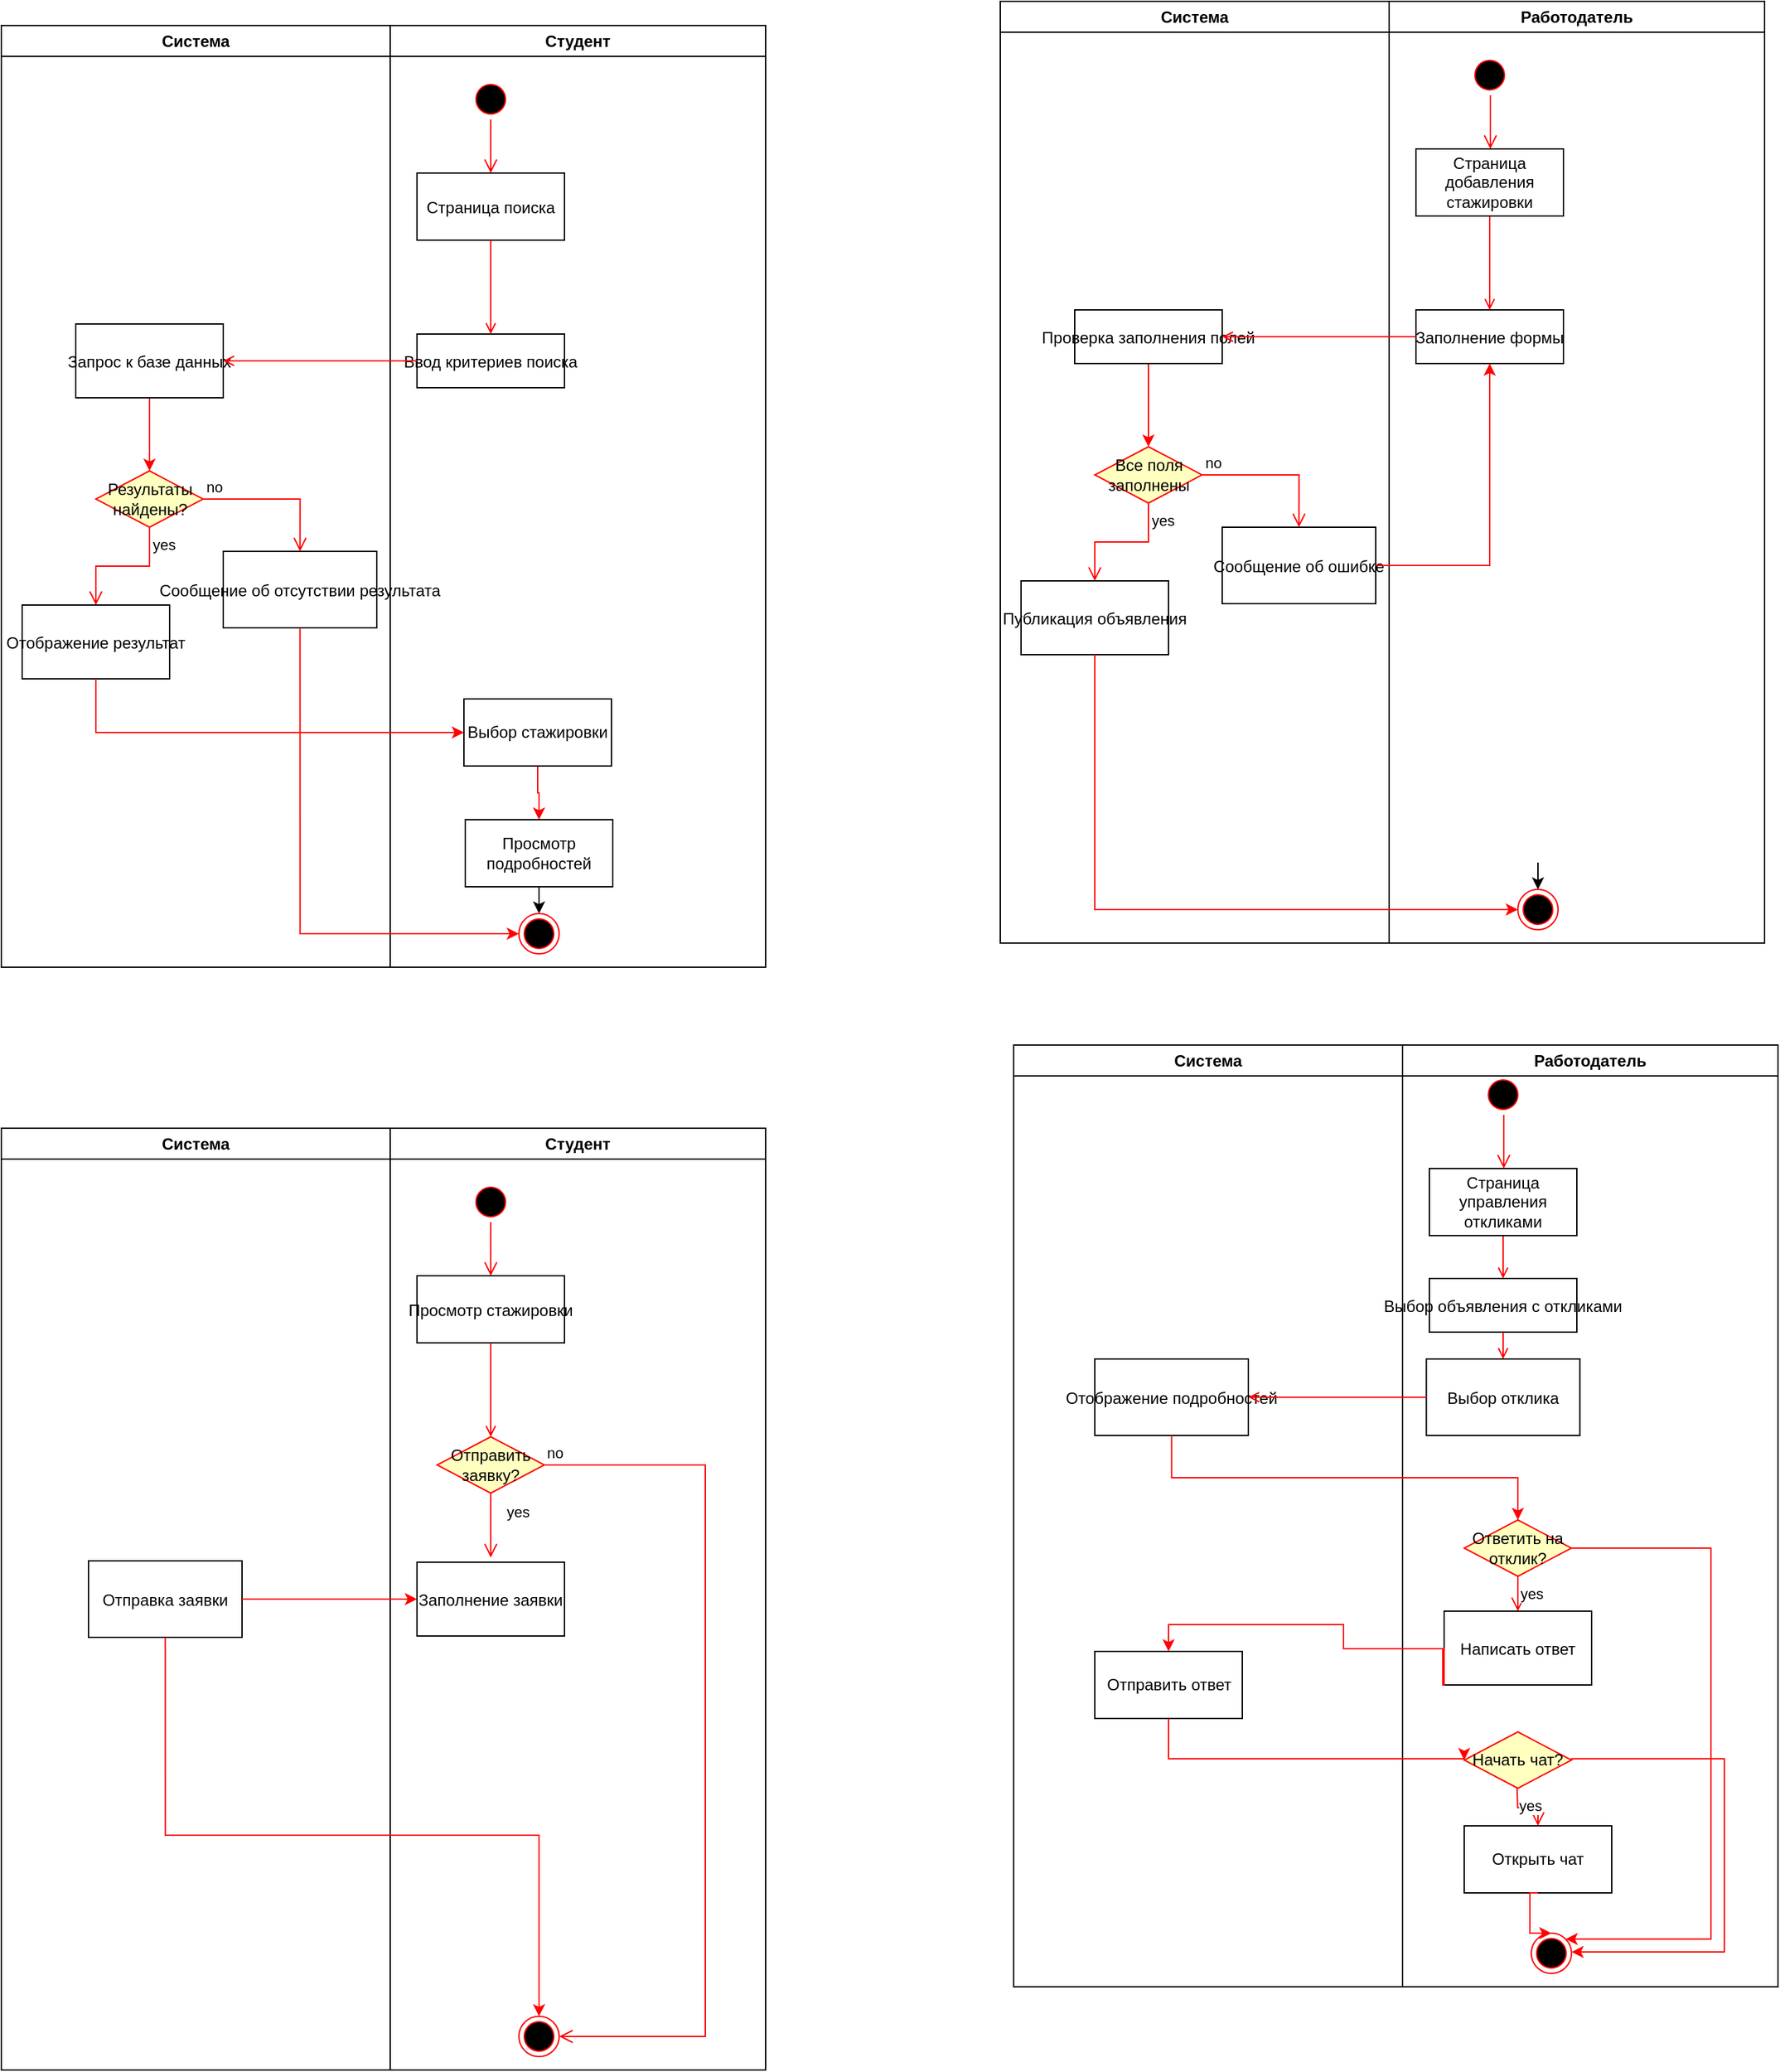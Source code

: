 <mxfile version="25.0.3">
  <diagram name="Page-1" id="e7e014a7-5840-1c2e-5031-d8a46d1fe8dd">
    <mxGraphModel dx="4780" dy="2600" grid="1" gridSize="10" guides="1" tooltips="1" connect="1" arrows="1" fold="1" page="1" pageScale="1" pageWidth="1169" pageHeight="826" background="none" math="0" shadow="0">
      <root>
        <mxCell id="0" />
        <mxCell id="1" parent="0" />
        <mxCell id="2" value="Система" style="swimlane;whiteSpace=wrap" parent="1" vertex="1">
          <mxGeometry x="155" y="128" width="290" height="702" as="geometry" />
        </mxCell>
        <mxCell id="r39gUh28BVu7iqP_Zdzn-46" style="edgeStyle=orthogonalEdgeStyle;rounded=0;orthogonalLoop=1;jettySize=auto;html=1;exitX=0.5;exitY=1;exitDx=0;exitDy=0;entryX=0.5;entryY=0;entryDx=0;entryDy=0;strokeColor=#FF0000;" edge="1" parent="2" source="18" target="r39gUh28BVu7iqP_Zdzn-42">
          <mxGeometry relative="1" as="geometry" />
        </mxCell>
        <mxCell id="18" value="Запрос к базе данных" style="" parent="2" vertex="1">
          <mxGeometry x="55.5" y="222.5" width="110" height="55" as="geometry" />
        </mxCell>
        <mxCell id="r39gUh28BVu7iqP_Zdzn-42" value="Результаты найдены?" style="rhombus;whiteSpace=wrap;html=1;fontColor=#000000;fillColor=#ffffc0;strokeColor=#ff0000;" vertex="1" parent="2">
          <mxGeometry x="70.5" y="332" width="80" height="42" as="geometry" />
        </mxCell>
        <mxCell id="r39gUh28BVu7iqP_Zdzn-43" value="no" style="edgeStyle=orthogonalEdgeStyle;html=1;align=left;verticalAlign=bottom;endArrow=open;endSize=8;strokeColor=#ff0000;rounded=0;entryX=0.5;entryY=0;entryDx=0;entryDy=0;" edge="1" source="r39gUh28BVu7iqP_Zdzn-42" parent="2" target="r39gUh28BVu7iqP_Zdzn-48">
          <mxGeometry x="-1" relative="1" as="geometry">
            <mxPoint x="245.5" y="442" as="targetPoint" />
          </mxGeometry>
        </mxCell>
        <mxCell id="r39gUh28BVu7iqP_Zdzn-44" value="yes" style="edgeStyle=orthogonalEdgeStyle;html=1;align=left;verticalAlign=top;endArrow=open;endSize=8;strokeColor=#ff0000;rounded=0;entryX=0.5;entryY=0;entryDx=0;entryDy=0;" edge="1" source="r39gUh28BVu7iqP_Zdzn-42" parent="2" target="r39gUh28BVu7iqP_Zdzn-47">
          <mxGeometry x="-1" relative="1" as="geometry">
            <mxPoint x="110.5" y="442" as="targetPoint" />
          </mxGeometry>
        </mxCell>
        <mxCell id="r39gUh28BVu7iqP_Zdzn-47" value="Отображение результат" style="" vertex="1" parent="2">
          <mxGeometry x="15.5" y="432" width="110" height="55" as="geometry" />
        </mxCell>
        <mxCell id="r39gUh28BVu7iqP_Zdzn-48" value="Сообщение об отсутствии результата" style="" vertex="1" parent="2">
          <mxGeometry x="165.5" y="392" width="114.5" height="57" as="geometry" />
        </mxCell>
        <mxCell id="3" value="Студент" style="swimlane;whiteSpace=wrap;startSize=23;" parent="1" vertex="1">
          <mxGeometry x="445" y="128" width="280" height="702" as="geometry" />
        </mxCell>
        <mxCell id="13" value="" style="ellipse;shape=startState;fillColor=#000000;strokeColor=#ff0000;" parent="3" vertex="1">
          <mxGeometry x="60" y="40" width="30" height="30" as="geometry" />
        </mxCell>
        <mxCell id="14" value="" style="edgeStyle=elbowEdgeStyle;elbow=horizontal;verticalAlign=bottom;endArrow=open;endSize=8;strokeColor=#FF0000;endFill=1;rounded=0" parent="3" source="13" target="15" edge="1">
          <mxGeometry x="40" y="20" as="geometry">
            <mxPoint x="55" y="90" as="targetPoint" />
          </mxGeometry>
        </mxCell>
        <mxCell id="15" value="Страница поиска" style="" parent="3" vertex="1">
          <mxGeometry x="20" y="110" width="110" height="50" as="geometry" />
        </mxCell>
        <mxCell id="16" value="Ввод критериев поиска" style="" parent="3" vertex="1">
          <mxGeometry x="20" y="230" width="110" height="40" as="geometry" />
        </mxCell>
        <mxCell id="17" value="" style="endArrow=open;strokeColor=#FF0000;endFill=1;rounded=0" parent="3" source="15" target="16" edge="1">
          <mxGeometry relative="1" as="geometry" />
        </mxCell>
        <mxCell id="r39gUh28BVu7iqP_Zdzn-52" style="edgeStyle=orthogonalEdgeStyle;rounded=0;orthogonalLoop=1;jettySize=auto;html=1;exitX=0.5;exitY=1;exitDx=0;exitDy=0;entryX=0.5;entryY=0;entryDx=0;entryDy=0;strokeColor=#FF0000;" edge="1" parent="3" source="r39gUh28BVu7iqP_Zdzn-49" target="r39gUh28BVu7iqP_Zdzn-50">
          <mxGeometry relative="1" as="geometry" />
        </mxCell>
        <mxCell id="r39gUh28BVu7iqP_Zdzn-49" value="Выбор стажировки" style="html=1;whiteSpace=wrap;" vertex="1" parent="3">
          <mxGeometry x="55" y="502" width="110" height="50" as="geometry" />
        </mxCell>
        <mxCell id="r39gUh28BVu7iqP_Zdzn-54" style="edgeStyle=orthogonalEdgeStyle;rounded=0;orthogonalLoop=1;jettySize=auto;html=1;exitX=0.5;exitY=1;exitDx=0;exitDy=0;entryX=0.5;entryY=0;entryDx=0;entryDy=0;" edge="1" parent="3" source="r39gUh28BVu7iqP_Zdzn-50" target="r39gUh28BVu7iqP_Zdzn-53">
          <mxGeometry relative="1" as="geometry" />
        </mxCell>
        <mxCell id="r39gUh28BVu7iqP_Zdzn-50" value="Просмотр подробностей" style="html=1;whiteSpace=wrap;" vertex="1" parent="3">
          <mxGeometry x="56" y="592" width="110" height="50" as="geometry" />
        </mxCell>
        <mxCell id="r39gUh28BVu7iqP_Zdzn-53" value="" style="ellipse;html=1;shape=endState;fillColor=#000000;strokeColor=#ff0000;" vertex="1" parent="3">
          <mxGeometry x="96" y="662" width="30" height="30" as="geometry" />
        </mxCell>
        <mxCell id="19" value="" style="endArrow=open;strokeColor=#FF0000;endFill=1;rounded=0" parent="1" source="16" target="18" edge="1">
          <mxGeometry relative="1" as="geometry" />
        </mxCell>
        <mxCell id="r39gUh28BVu7iqP_Zdzn-51" style="edgeStyle=orthogonalEdgeStyle;rounded=0;orthogonalLoop=1;jettySize=auto;html=1;exitX=0.5;exitY=1;exitDx=0;exitDy=0;entryX=0;entryY=0.5;entryDx=0;entryDy=0;strokeColor=#FF0000;" edge="1" parent="1" source="r39gUh28BVu7iqP_Zdzn-47" target="r39gUh28BVu7iqP_Zdzn-49">
          <mxGeometry relative="1" as="geometry" />
        </mxCell>
        <mxCell id="r39gUh28BVu7iqP_Zdzn-55" style="edgeStyle=orthogonalEdgeStyle;rounded=0;orthogonalLoop=1;jettySize=auto;html=1;exitX=0.5;exitY=1;exitDx=0;exitDy=0;entryX=0;entryY=0.5;entryDx=0;entryDy=0;strokeColor=#FF0000;" edge="1" parent="1" source="r39gUh28BVu7iqP_Zdzn-48" target="r39gUh28BVu7iqP_Zdzn-53">
          <mxGeometry relative="1" as="geometry" />
        </mxCell>
        <mxCell id="r39gUh28BVu7iqP_Zdzn-56" value="Система" style="swimlane;whiteSpace=wrap" vertex="1" parent="1">
          <mxGeometry x="900" y="110" width="290" height="702" as="geometry" />
        </mxCell>
        <mxCell id="r39gUh28BVu7iqP_Zdzn-57" style="edgeStyle=orthogonalEdgeStyle;rounded=0;orthogonalLoop=1;jettySize=auto;html=1;exitX=0.5;exitY=1;exitDx=0;exitDy=0;entryX=0.5;entryY=0;entryDx=0;entryDy=0;strokeColor=#FF0000;" edge="1" parent="r39gUh28BVu7iqP_Zdzn-56" source="r39gUh28BVu7iqP_Zdzn-79" target="r39gUh28BVu7iqP_Zdzn-59">
          <mxGeometry relative="1" as="geometry">
            <mxPoint x="110.5" y="277.5" as="sourcePoint" />
          </mxGeometry>
        </mxCell>
        <mxCell id="r39gUh28BVu7iqP_Zdzn-59" value="Все поля заполнены" style="rhombus;whiteSpace=wrap;html=1;fontColor=#000000;fillColor=#ffffc0;strokeColor=#ff0000;" vertex="1" parent="r39gUh28BVu7iqP_Zdzn-56">
          <mxGeometry x="70.5" y="332" width="80" height="42" as="geometry" />
        </mxCell>
        <mxCell id="r39gUh28BVu7iqP_Zdzn-60" value="no" style="edgeStyle=orthogonalEdgeStyle;html=1;align=left;verticalAlign=bottom;endArrow=open;endSize=8;strokeColor=#ff0000;rounded=0;entryX=0.5;entryY=0;entryDx=0;entryDy=0;" edge="1" parent="r39gUh28BVu7iqP_Zdzn-56" source="r39gUh28BVu7iqP_Zdzn-59" target="r39gUh28BVu7iqP_Zdzn-63">
          <mxGeometry x="-1" relative="1" as="geometry">
            <mxPoint x="245.5" y="442" as="targetPoint" />
          </mxGeometry>
        </mxCell>
        <mxCell id="r39gUh28BVu7iqP_Zdzn-61" value="yes" style="edgeStyle=orthogonalEdgeStyle;html=1;align=left;verticalAlign=top;endArrow=open;endSize=8;strokeColor=#ff0000;rounded=0;entryX=0.5;entryY=0;entryDx=0;entryDy=0;" edge="1" parent="r39gUh28BVu7iqP_Zdzn-56" source="r39gUh28BVu7iqP_Zdzn-59" target="r39gUh28BVu7iqP_Zdzn-62">
          <mxGeometry x="-1" relative="1" as="geometry">
            <mxPoint x="110.5" y="442" as="targetPoint" />
          </mxGeometry>
        </mxCell>
        <mxCell id="r39gUh28BVu7iqP_Zdzn-62" value="Публикация объявления" style="" vertex="1" parent="r39gUh28BVu7iqP_Zdzn-56">
          <mxGeometry x="15.5" y="432" width="110" height="55" as="geometry" />
        </mxCell>
        <mxCell id="r39gUh28BVu7iqP_Zdzn-63" value="Сообщение об ошибке" style="" vertex="1" parent="r39gUh28BVu7iqP_Zdzn-56">
          <mxGeometry x="165.5" y="392" width="114.5" height="57" as="geometry" />
        </mxCell>
        <mxCell id="r39gUh28BVu7iqP_Zdzn-79" value="Проверка заполнения полей" style="" vertex="1" parent="r39gUh28BVu7iqP_Zdzn-56">
          <mxGeometry x="55.5" y="230" width="110" height="40" as="geometry" />
        </mxCell>
        <mxCell id="r39gUh28BVu7iqP_Zdzn-64" value="Работодатель" style="swimlane;whiteSpace=wrap;startSize=23;" vertex="1" parent="1">
          <mxGeometry x="1190" y="110" width="280" height="702" as="geometry" />
        </mxCell>
        <mxCell id="r39gUh28BVu7iqP_Zdzn-65" value="" style="ellipse;shape=startState;fillColor=#000000;strokeColor=#ff0000;" vertex="1" parent="r39gUh28BVu7iqP_Zdzn-64">
          <mxGeometry x="60" y="40" width="30" height="30" as="geometry" />
        </mxCell>
        <mxCell id="r39gUh28BVu7iqP_Zdzn-66" value="" style="edgeStyle=elbowEdgeStyle;elbow=horizontal;verticalAlign=bottom;endArrow=open;endSize=8;strokeColor=#FF0000;endFill=1;rounded=0" edge="1" parent="r39gUh28BVu7iqP_Zdzn-64" source="r39gUh28BVu7iqP_Zdzn-65">
          <mxGeometry x="40" y="20" as="geometry">
            <mxPoint x="75.588" y="110" as="targetPoint" />
          </mxGeometry>
        </mxCell>
        <mxCell id="r39gUh28BVu7iqP_Zdzn-68" value="Заполнение формы" style="" vertex="1" parent="r39gUh28BVu7iqP_Zdzn-64">
          <mxGeometry x="20" y="230" width="110" height="40" as="geometry" />
        </mxCell>
        <mxCell id="r39gUh28BVu7iqP_Zdzn-69" value="" style="endArrow=open;strokeColor=#FF0000;endFill=1;rounded=0" edge="1" parent="r39gUh28BVu7iqP_Zdzn-64" target="r39gUh28BVu7iqP_Zdzn-68">
          <mxGeometry relative="1" as="geometry">
            <mxPoint x="75" y="160" as="sourcePoint" />
          </mxGeometry>
        </mxCell>
        <mxCell id="r39gUh28BVu7iqP_Zdzn-72" style="edgeStyle=orthogonalEdgeStyle;rounded=0;orthogonalLoop=1;jettySize=auto;html=1;exitX=0.5;exitY=1;exitDx=0;exitDy=0;entryX=0.5;entryY=0;entryDx=0;entryDy=0;" edge="1" parent="r39gUh28BVu7iqP_Zdzn-64" target="r39gUh28BVu7iqP_Zdzn-74">
          <mxGeometry relative="1" as="geometry">
            <mxPoint x="111" y="642" as="sourcePoint" />
          </mxGeometry>
        </mxCell>
        <mxCell id="r39gUh28BVu7iqP_Zdzn-74" value="" style="ellipse;html=1;shape=endState;fillColor=#000000;strokeColor=#ff0000;" vertex="1" parent="r39gUh28BVu7iqP_Zdzn-64">
          <mxGeometry x="96" y="662" width="30" height="30" as="geometry" />
        </mxCell>
        <mxCell id="r39gUh28BVu7iqP_Zdzn-78" value="Страница добавления стажировки" style="html=1;whiteSpace=wrap;" vertex="1" parent="r39gUh28BVu7iqP_Zdzn-64">
          <mxGeometry x="20" y="110" width="110" height="50" as="geometry" />
        </mxCell>
        <mxCell id="r39gUh28BVu7iqP_Zdzn-75" value="" style="endArrow=open;strokeColor=#FF0000;endFill=1;rounded=0" edge="1" parent="1" source="r39gUh28BVu7iqP_Zdzn-68">
          <mxGeometry relative="1" as="geometry">
            <mxPoint x="1065.5" y="360" as="targetPoint" />
          </mxGeometry>
        </mxCell>
        <mxCell id="r39gUh28BVu7iqP_Zdzn-76" style="edgeStyle=orthogonalEdgeStyle;rounded=0;orthogonalLoop=1;jettySize=auto;html=1;exitX=0.5;exitY=1;exitDx=0;exitDy=0;entryX=0;entryY=0.5;entryDx=0;entryDy=0;strokeColor=#FF0000;" edge="1" parent="1" source="r39gUh28BVu7iqP_Zdzn-62" target="r39gUh28BVu7iqP_Zdzn-74">
          <mxGeometry relative="1" as="geometry" />
        </mxCell>
        <mxCell id="r39gUh28BVu7iqP_Zdzn-77" style="edgeStyle=orthogonalEdgeStyle;rounded=0;orthogonalLoop=1;jettySize=auto;html=1;exitX=1;exitY=0.5;exitDx=0;exitDy=0;entryX=0.5;entryY=1;entryDx=0;entryDy=0;strokeColor=#FF0000;" edge="1" parent="1" source="r39gUh28BVu7iqP_Zdzn-63" target="r39gUh28BVu7iqP_Zdzn-68">
          <mxGeometry relative="1" as="geometry" />
        </mxCell>
        <mxCell id="r39gUh28BVu7iqP_Zdzn-81" value="Система" style="swimlane;whiteSpace=wrap" vertex="1" parent="1">
          <mxGeometry x="155" y="950" width="290" height="702" as="geometry" />
        </mxCell>
        <mxCell id="r39gUh28BVu7iqP_Zdzn-88" value="Отправка заявки" style="" vertex="1" parent="r39gUh28BVu7iqP_Zdzn-81">
          <mxGeometry x="65" y="322.5" width="114.5" height="57" as="geometry" />
        </mxCell>
        <mxCell id="r39gUh28BVu7iqP_Zdzn-89" value="Студент" style="swimlane;whiteSpace=wrap;startSize=23;" vertex="1" parent="1">
          <mxGeometry x="445" y="950" width="280" height="702" as="geometry" />
        </mxCell>
        <mxCell id="r39gUh28BVu7iqP_Zdzn-90" value="" style="ellipse;shape=startState;fillColor=#000000;strokeColor=#ff0000;" vertex="1" parent="r39gUh28BVu7iqP_Zdzn-89">
          <mxGeometry x="60" y="40" width="30" height="30" as="geometry" />
        </mxCell>
        <mxCell id="r39gUh28BVu7iqP_Zdzn-91" value="" style="edgeStyle=elbowEdgeStyle;elbow=horizontal;verticalAlign=bottom;endArrow=open;endSize=8;strokeColor=#FF0000;endFill=1;rounded=0" edge="1" parent="r39gUh28BVu7iqP_Zdzn-89" source="r39gUh28BVu7iqP_Zdzn-90" target="r39gUh28BVu7iqP_Zdzn-92">
          <mxGeometry x="40" y="20" as="geometry">
            <mxPoint x="55" y="90" as="targetPoint" />
          </mxGeometry>
        </mxCell>
        <mxCell id="r39gUh28BVu7iqP_Zdzn-92" value="Просмотр стажировки" style="" vertex="1" parent="r39gUh28BVu7iqP_Zdzn-89">
          <mxGeometry x="20" y="110" width="110" height="50" as="geometry" />
        </mxCell>
        <mxCell id="r39gUh28BVu7iqP_Zdzn-94" value="" style="endArrow=open;strokeColor=#FF0000;endFill=1;rounded=0" edge="1" parent="r39gUh28BVu7iqP_Zdzn-89" source="r39gUh28BVu7iqP_Zdzn-92">
          <mxGeometry relative="1" as="geometry">
            <mxPoint x="75" y="230" as="targetPoint" />
          </mxGeometry>
        </mxCell>
        <mxCell id="r39gUh28BVu7iqP_Zdzn-99" value="" style="ellipse;html=1;shape=endState;fillColor=#000000;strokeColor=#ff0000;" vertex="1" parent="r39gUh28BVu7iqP_Zdzn-89">
          <mxGeometry x="96" y="662" width="30" height="30" as="geometry" />
        </mxCell>
        <mxCell id="r39gUh28BVu7iqP_Zdzn-103" value="Отправить заявку?" style="rhombus;whiteSpace=wrap;html=1;fontColor=#000000;fillColor=#ffffc0;strokeColor=#ff0000;" vertex="1" parent="r39gUh28BVu7iqP_Zdzn-89">
          <mxGeometry x="35" y="230" width="80" height="42" as="geometry" />
        </mxCell>
        <mxCell id="r39gUh28BVu7iqP_Zdzn-83" value="Заполнение заявки" style="" vertex="1" parent="r39gUh28BVu7iqP_Zdzn-89">
          <mxGeometry x="20" y="323.5" width="110" height="55" as="geometry" />
        </mxCell>
        <mxCell id="r39gUh28BVu7iqP_Zdzn-85" value="no" style="edgeStyle=orthogonalEdgeStyle;html=1;align=left;verticalAlign=bottom;endArrow=open;endSize=8;strokeColor=#ff0000;rounded=0;entryX=1;entryY=0.5;entryDx=0;entryDy=0;exitX=1;exitY=0.5;exitDx=0;exitDy=0;" edge="1" parent="r39gUh28BVu7iqP_Zdzn-89" source="r39gUh28BVu7iqP_Zdzn-103" target="r39gUh28BVu7iqP_Zdzn-99">
          <mxGeometry x="-1" relative="1" as="geometry">
            <mxPoint x="-44.5" y="442" as="targetPoint" />
            <Array as="points">
              <mxPoint x="235" y="251" />
              <mxPoint x="235" y="677" />
            </Array>
          </mxGeometry>
        </mxCell>
        <mxCell id="r39gUh28BVu7iqP_Zdzn-101" style="edgeStyle=orthogonalEdgeStyle;rounded=0;orthogonalLoop=1;jettySize=auto;html=1;exitX=0.5;exitY=1;exitDx=0;exitDy=0;strokeColor=#FF0000;entryX=0.5;entryY=0;entryDx=0;entryDy=0;" edge="1" parent="1" source="r39gUh28BVu7iqP_Zdzn-88" target="r39gUh28BVu7iqP_Zdzn-99">
          <mxGeometry relative="1" as="geometry">
            <mxPoint x="225.5" y="1437" as="sourcePoint" />
            <mxPoint x="500" y="1477" as="targetPoint" />
            <Array as="points">
              <mxPoint x="277" y="1477" />
              <mxPoint x="556" y="1477" />
            </Array>
          </mxGeometry>
        </mxCell>
        <mxCell id="r39gUh28BVu7iqP_Zdzn-102" style="edgeStyle=orthogonalEdgeStyle;rounded=0;orthogonalLoop=1;jettySize=auto;html=1;exitX=1;exitY=0.5;exitDx=0;exitDy=0;entryX=0;entryY=0.5;entryDx=0;entryDy=0;strokeColor=#FF0000;" edge="1" parent="1" source="r39gUh28BVu7iqP_Zdzn-88" target="r39gUh28BVu7iqP_Zdzn-83">
          <mxGeometry relative="1" as="geometry" />
        </mxCell>
        <mxCell id="r39gUh28BVu7iqP_Zdzn-86" value="yes" style="edgeStyle=orthogonalEdgeStyle;html=1;align=left;verticalAlign=top;endArrow=open;endSize=8;strokeColor=#ff0000;rounded=0;exitX=0.5;exitY=1;exitDx=0;exitDy=0;" edge="1" parent="1" source="r39gUh28BVu7iqP_Zdzn-103">
          <mxGeometry x="-0.965" y="10" relative="1" as="geometry">
            <mxPoint x="520" y="1270" as="targetPoint" />
            <mxPoint x="200" y="1330" as="sourcePoint" />
            <mxPoint as="offset" />
          </mxGeometry>
        </mxCell>
        <mxCell id="r39gUh28BVu7iqP_Zdzn-104" value="Система" style="swimlane;whiteSpace=wrap" vertex="1" parent="1">
          <mxGeometry x="910" y="888" width="290" height="702" as="geometry" />
        </mxCell>
        <mxCell id="r39gUh28BVu7iqP_Zdzn-127" value="Отображение подробностей" style="" vertex="1" parent="r39gUh28BVu7iqP_Zdzn-104">
          <mxGeometry x="60.5" y="234" width="114.5" height="57" as="geometry" />
        </mxCell>
        <mxCell id="r39gUh28BVu7iqP_Zdzn-129" value="Отправить ответ" style="html=1;whiteSpace=wrap;" vertex="1" parent="r39gUh28BVu7iqP_Zdzn-104">
          <mxGeometry x="60.5" y="452" width="110" height="50" as="geometry" />
        </mxCell>
        <mxCell id="r39gUh28BVu7iqP_Zdzn-112" value="Работодатель" style="swimlane;whiteSpace=wrap;startSize=23;" vertex="1" parent="1">
          <mxGeometry x="1200" y="888" width="280" height="702" as="geometry" />
        </mxCell>
        <mxCell id="r39gUh28BVu7iqP_Zdzn-113" value="" style="ellipse;shape=startState;fillColor=#000000;strokeColor=#ff0000;" vertex="1" parent="r39gUh28BVu7iqP_Zdzn-112">
          <mxGeometry x="60" y="22" width="30" height="30" as="geometry" />
        </mxCell>
        <mxCell id="r39gUh28BVu7iqP_Zdzn-114" value="" style="edgeStyle=elbowEdgeStyle;elbow=horizontal;verticalAlign=bottom;endArrow=open;endSize=8;strokeColor=#FF0000;endFill=1;rounded=0" edge="1" parent="r39gUh28BVu7iqP_Zdzn-112" source="r39gUh28BVu7iqP_Zdzn-113">
          <mxGeometry x="40" y="20" as="geometry">
            <mxPoint x="75.588" y="92" as="targetPoint" />
          </mxGeometry>
        </mxCell>
        <mxCell id="r39gUh28BVu7iqP_Zdzn-115" value="Выбор объявления с откликами" style="" vertex="1" parent="r39gUh28BVu7iqP_Zdzn-112">
          <mxGeometry x="20" y="174" width="110" height="40" as="geometry" />
        </mxCell>
        <mxCell id="r39gUh28BVu7iqP_Zdzn-116" value="" style="endArrow=open;strokeColor=#FF0000;endFill=1;rounded=0" edge="1" parent="r39gUh28BVu7iqP_Zdzn-112" target="r39gUh28BVu7iqP_Zdzn-115">
          <mxGeometry relative="1" as="geometry">
            <mxPoint x="75" y="142" as="sourcePoint" />
          </mxGeometry>
        </mxCell>
        <mxCell id="r39gUh28BVu7iqP_Zdzn-118" value="" style="ellipse;html=1;shape=endState;fillColor=#000000;strokeColor=#ff0000;" vertex="1" parent="r39gUh28BVu7iqP_Zdzn-112">
          <mxGeometry x="96" y="662" width="30" height="30" as="geometry" />
        </mxCell>
        <mxCell id="r39gUh28BVu7iqP_Zdzn-119" value="Страница управления откликами" style="html=1;whiteSpace=wrap;" vertex="1" parent="r39gUh28BVu7iqP_Zdzn-112">
          <mxGeometry x="20" y="92" width="110" height="50" as="geometry" />
        </mxCell>
        <mxCell id="r39gUh28BVu7iqP_Zdzn-110" value="Выбор отклика" style="" vertex="1" parent="r39gUh28BVu7iqP_Zdzn-112">
          <mxGeometry x="17.75" y="234" width="114.5" height="57" as="geometry" />
        </mxCell>
        <mxCell id="r39gUh28BVu7iqP_Zdzn-125" value="" style="endArrow=open;strokeColor=#FF0000;endFill=1;rounded=0;exitX=0.5;exitY=1;exitDx=0;exitDy=0;entryX=0.5;entryY=0;entryDx=0;entryDy=0;" edge="1" parent="r39gUh28BVu7iqP_Zdzn-112" source="r39gUh28BVu7iqP_Zdzn-115" target="r39gUh28BVu7iqP_Zdzn-110">
          <mxGeometry relative="1" as="geometry">
            <mxPoint x="74" y="254" as="sourcePoint" />
            <mxPoint x="74.41" y="314" as="targetPoint" />
          </mxGeometry>
        </mxCell>
        <mxCell id="r39gUh28BVu7iqP_Zdzn-106" value="Ответить на отклик?" style="rhombus;whiteSpace=wrap;html=1;fontColor=#000000;fillColor=#ffffc0;strokeColor=#ff0000;" vertex="1" parent="r39gUh28BVu7iqP_Zdzn-112">
          <mxGeometry x="46" y="354" width="80" height="42" as="geometry" />
        </mxCell>
        <mxCell id="r39gUh28BVu7iqP_Zdzn-108" value="yes" style="edgeStyle=orthogonalEdgeStyle;html=1;align=left;verticalAlign=top;endArrow=open;endSize=8;strokeColor=#ff0000;rounded=0;entryX=0.5;entryY=0;entryDx=0;entryDy=0;" edge="1" parent="r39gUh28BVu7iqP_Zdzn-112" source="r39gUh28BVu7iqP_Zdzn-106" target="r39gUh28BVu7iqP_Zdzn-109">
          <mxGeometry x="-1" relative="1" as="geometry">
            <mxPoint x="115" y="524" as="targetPoint" />
          </mxGeometry>
        </mxCell>
        <mxCell id="r39gUh28BVu7iqP_Zdzn-109" value="Написать ответ" style="" vertex="1" parent="r39gUh28BVu7iqP_Zdzn-112">
          <mxGeometry x="31" y="422" width="110" height="55" as="geometry" />
        </mxCell>
        <mxCell id="r39gUh28BVu7iqP_Zdzn-128" style="edgeStyle=orthogonalEdgeStyle;rounded=0;orthogonalLoop=1;jettySize=auto;html=1;exitX=1;exitY=0.5;exitDx=0;exitDy=0;entryX=1;entryY=0;entryDx=0;entryDy=0;strokeColor=#FF0000;" edge="1" parent="r39gUh28BVu7iqP_Zdzn-112" source="r39gUh28BVu7iqP_Zdzn-106" target="r39gUh28BVu7iqP_Zdzn-118">
          <mxGeometry relative="1" as="geometry">
            <mxPoint x="126" y="382" as="sourcePoint" />
            <mxPoint x="384" y="445" as="targetPoint" />
            <Array as="points">
              <mxPoint x="230" y="375" />
              <mxPoint x="230" y="666" />
            </Array>
          </mxGeometry>
        </mxCell>
        <mxCell id="r39gUh28BVu7iqP_Zdzn-131" value="Открыть чат" style="html=1;whiteSpace=wrap;" vertex="1" parent="r39gUh28BVu7iqP_Zdzn-112">
          <mxGeometry x="46" y="582" width="110" height="50" as="geometry" />
        </mxCell>
        <mxCell id="r39gUh28BVu7iqP_Zdzn-132" style="edgeStyle=orthogonalEdgeStyle;rounded=0;orthogonalLoop=1;jettySize=auto;html=1;exitX=0.5;exitY=1;exitDx=0;exitDy=0;strokeColor=#FF0000;entryX=0.5;entryY=0;entryDx=0;entryDy=0;" edge="1" parent="r39gUh28BVu7iqP_Zdzn-112" source="r39gUh28BVu7iqP_Zdzn-131" target="r39gUh28BVu7iqP_Zdzn-118">
          <mxGeometry relative="1" as="geometry">
            <mxPoint x="90" y="627" as="sourcePoint" />
            <mxPoint x="45" y="612" as="targetPoint" />
            <Array as="points">
              <mxPoint x="95" y="662" />
            </Array>
          </mxGeometry>
        </mxCell>
        <mxCell id="r39gUh28BVu7iqP_Zdzn-133" value="Начать чат?" style="rhombus;whiteSpace=wrap;html=1;fontColor=#000000;fillColor=#ffffc0;strokeColor=#ff0000;" vertex="1" parent="r39gUh28BVu7iqP_Zdzn-112">
          <mxGeometry x="46" y="512" width="80" height="42" as="geometry" />
        </mxCell>
        <mxCell id="r39gUh28BVu7iqP_Zdzn-134" value="yes" style="edgeStyle=orthogonalEdgeStyle;html=1;align=left;verticalAlign=top;endArrow=open;endSize=8;strokeColor=#ff0000;rounded=0;entryX=0.5;entryY=0;entryDx=0;entryDy=0;" edge="1" parent="r39gUh28BVu7iqP_Zdzn-112" target="r39gUh28BVu7iqP_Zdzn-131">
          <mxGeometry x="-1" relative="1" as="geometry">
            <mxPoint x="85.38" y="580" as="targetPoint" />
            <mxPoint x="85.38" y="554" as="sourcePoint" />
          </mxGeometry>
        </mxCell>
        <mxCell id="r39gUh28BVu7iqP_Zdzn-135" style="edgeStyle=orthogonalEdgeStyle;rounded=0;orthogonalLoop=1;jettySize=auto;html=1;exitX=1;exitY=0.5;exitDx=0;exitDy=0;entryX=1;entryY=0.467;entryDx=0;entryDy=0;strokeColor=#FF0000;entryPerimeter=0;" edge="1" parent="r39gUh28BVu7iqP_Zdzn-112" source="r39gUh28BVu7iqP_Zdzn-133" target="r39gUh28BVu7iqP_Zdzn-118">
          <mxGeometry relative="1" as="geometry">
            <mxPoint x="136" y="385" as="sourcePoint" />
            <mxPoint x="132" y="676" as="targetPoint" />
            <Array as="points">
              <mxPoint x="240" y="532" />
              <mxPoint x="240" y="676" />
            </Array>
          </mxGeometry>
        </mxCell>
        <mxCell id="r39gUh28BVu7iqP_Zdzn-126" value="" style="endArrow=open;strokeColor=#FF0000;endFill=1;rounded=0;entryX=1;entryY=0.5;entryDx=0;entryDy=0;exitX=0;exitY=0.5;exitDx=0;exitDy=0;" edge="1" parent="1" source="r39gUh28BVu7iqP_Zdzn-110" target="r39gUh28BVu7iqP_Zdzn-127">
          <mxGeometry relative="1" as="geometry">
            <mxPoint x="1275.59" y="1277" as="sourcePoint" />
            <mxPoint x="1276" y="1320" as="targetPoint" />
          </mxGeometry>
        </mxCell>
        <mxCell id="r39gUh28BVu7iqP_Zdzn-105" style="edgeStyle=orthogonalEdgeStyle;rounded=0;orthogonalLoop=1;jettySize=auto;html=1;exitX=0.5;exitY=1;exitDx=0;exitDy=0;entryX=0.5;entryY=0;entryDx=0;entryDy=0;strokeColor=#FF0000;" edge="1" parent="1" source="r39gUh28BVu7iqP_Zdzn-127" target="r39gUh28BVu7iqP_Zdzn-106">
          <mxGeometry relative="1" as="geometry">
            <mxPoint x="1315" y="1300" as="sourcePoint" />
          </mxGeometry>
        </mxCell>
        <mxCell id="r39gUh28BVu7iqP_Zdzn-121" style="edgeStyle=orthogonalEdgeStyle;rounded=0;orthogonalLoop=1;jettySize=auto;html=1;exitX=0;exitY=0.5;exitDx=0;exitDy=0;strokeColor=#FF0000;entryX=0.5;entryY=0;entryDx=0;entryDy=0;" edge="1" parent="1" source="r39gUh28BVu7iqP_Zdzn-109" target="r39gUh28BVu7iqP_Zdzn-129">
          <mxGeometry relative="1" as="geometry">
            <mxPoint x="1286" y="1450" as="targetPoint" />
            <Array as="points">
              <mxPoint x="1231" y="1365" />
              <mxPoint x="1230" y="1338" />
              <mxPoint x="1156" y="1338" />
              <mxPoint x="1156" y="1320" />
              <mxPoint x="1026" y="1320" />
            </Array>
          </mxGeometry>
        </mxCell>
        <mxCell id="r39gUh28BVu7iqP_Zdzn-130" style="edgeStyle=orthogonalEdgeStyle;rounded=0;orthogonalLoop=1;jettySize=auto;html=1;exitX=0.5;exitY=1;exitDx=0;exitDy=0;strokeColor=#FF0000;entryX=0;entryY=0.5;entryDx=0;entryDy=0;" edge="1" parent="1" source="r39gUh28BVu7iqP_Zdzn-129" target="r39gUh28BVu7iqP_Zdzn-133">
          <mxGeometry relative="1" as="geometry">
            <mxPoint x="1255" y="1428" as="sourcePoint" />
            <mxPoint x="1280" y="1440" as="targetPoint" />
            <Array as="points">
              <mxPoint x="1026" y="1420" />
              <mxPoint x="1246" y="1420" />
            </Array>
          </mxGeometry>
        </mxCell>
      </root>
    </mxGraphModel>
  </diagram>
</mxfile>
